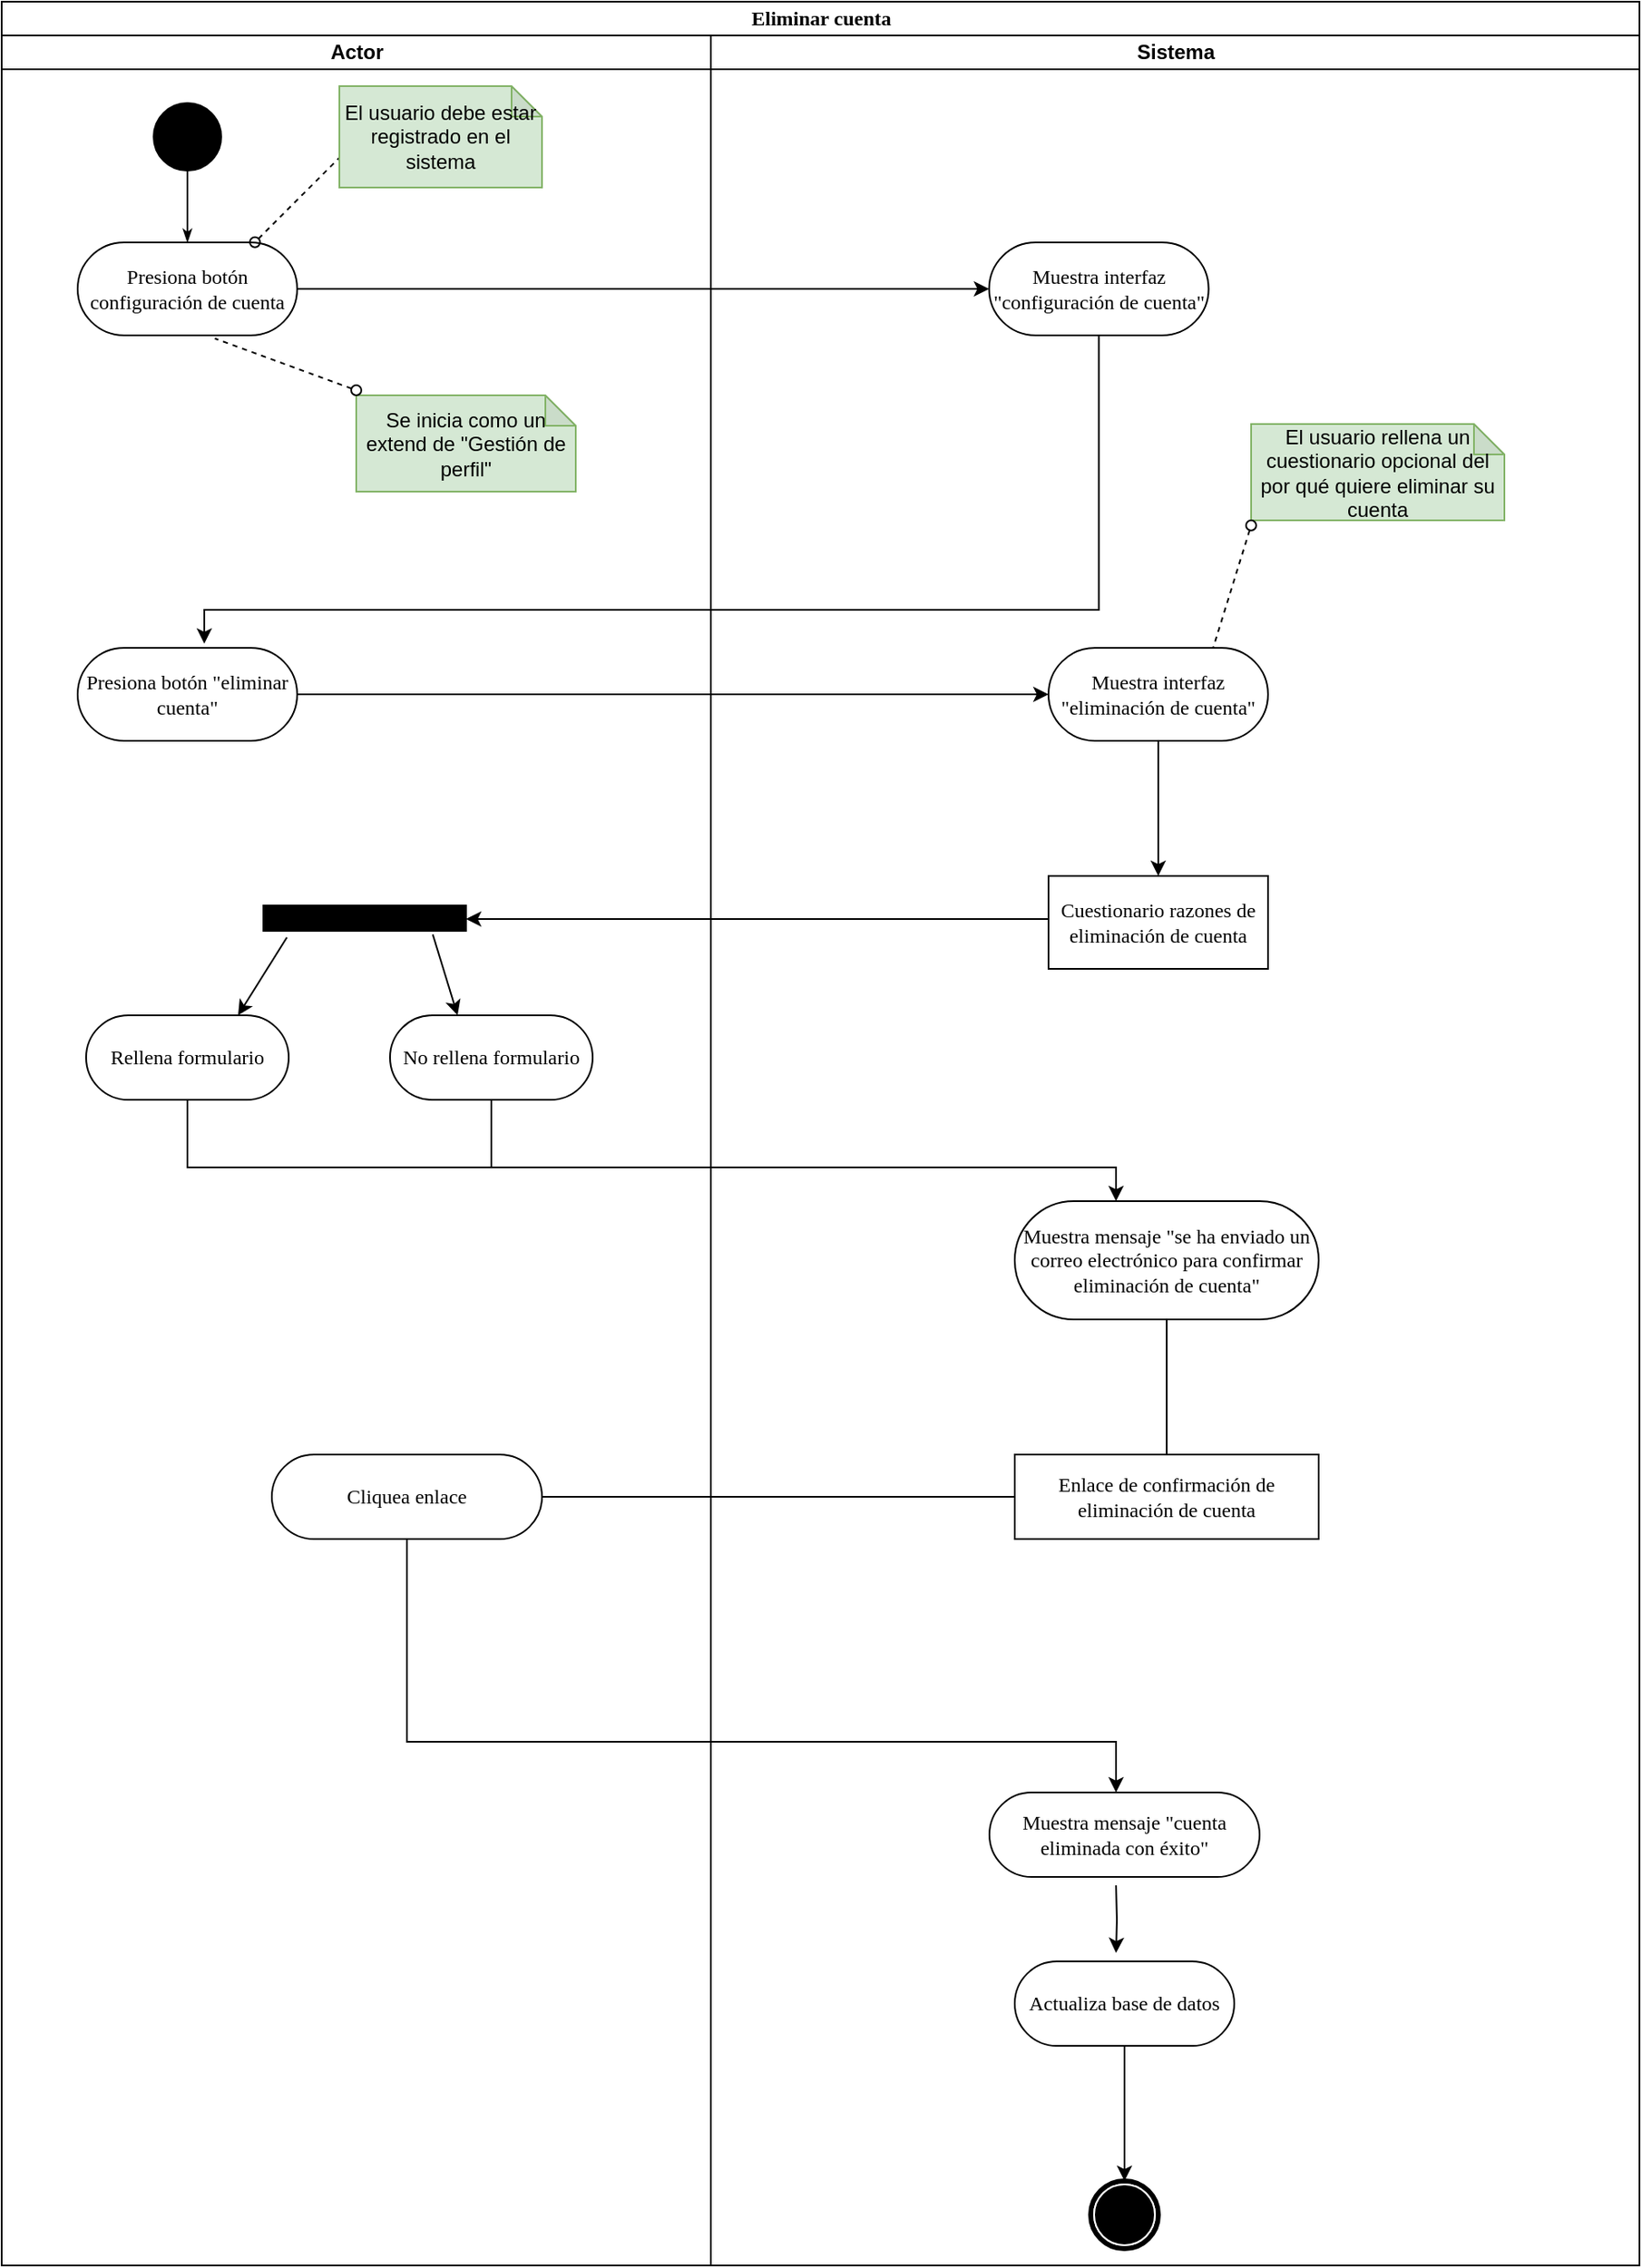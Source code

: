 <mxfile version="10.8.0" type="github"><diagram name="Page-1" id="0783ab3e-0a74-02c8-0abd-f7b4e66b4bec"><mxGraphModel dx="680" dy="396" grid="1" gridSize="10" guides="1" tooltips="1" connect="1" arrows="1" fold="1" page="1" pageScale="1" pageWidth="850" pageHeight="1100" background="#ffffff" math="0" shadow="0"><root><mxCell id="0"/><mxCell id="1" parent="0"/><mxCell id="1c1d494c118603dd-1" value="Eliminar cuenta" style="swimlane;html=1;childLayout=stackLayout;startSize=20;rounded=0;shadow=0;comic=0;labelBackgroundColor=none;strokeColor=#000000;strokeWidth=1;fillColor=#ffffff;fontFamily=Verdana;fontSize=12;fontColor=#000000;align=center;" parent="1" vertex="1"><mxGeometry x="40" y="20" width="970" height="1340" as="geometry"/></mxCell><mxCell id="1c1d494c118603dd-2" value="Actor" style="swimlane;html=1;startSize=20;" parent="1c1d494c118603dd-1" vertex="1"><mxGeometry y="20" width="420" height="1320" as="geometry"/></mxCell><mxCell id="60571a20871a0731-4" value="" style="ellipse;whiteSpace=wrap;html=1;rounded=0;shadow=0;comic=0;labelBackgroundColor=none;strokeColor=#000000;strokeWidth=1;fillColor=#000000;fontFamily=Verdana;fontSize=12;fontColor=#000000;align=center;" parent="1c1d494c118603dd-2" vertex="1"><mxGeometry x="90" y="40" width="40" height="40" as="geometry"/></mxCell><mxCell id="60571a20871a0731-8" value="Presiona botón configuración de cuenta" style="rounded=1;whiteSpace=wrap;html=1;shadow=0;comic=0;labelBackgroundColor=none;strokeColor=#000000;strokeWidth=1;fillColor=#ffffff;fontFamily=Verdana;fontSize=12;fontColor=#000000;align=center;arcSize=50;" parent="1c1d494c118603dd-2" vertex="1"><mxGeometry x="45" y="122.5" width="130" height="55" as="geometry"/></mxCell><mxCell id="1c1d494c118603dd-27" style="edgeStyle=orthogonalEdgeStyle;rounded=0;html=1;labelBackgroundColor=none;startArrow=none;startFill=0;startSize=5;endArrow=classicThin;endFill=1;endSize=5;jettySize=auto;orthogonalLoop=1;strokeColor=#000000;strokeWidth=1;fontFamily=Verdana;fontSize=12;fontColor=#000000;" parent="1c1d494c118603dd-2" source="60571a20871a0731-4" target="60571a20871a0731-8" edge="1"><mxGeometry relative="1" as="geometry"/></mxCell><mxCell id="E5oHEQeqn7ju0-Vg1Rph-2" value="" style="endArrow=none;dashed=1;html=1;startArrow=oval;startFill=0;" parent="1c1d494c118603dd-2" edge="1"><mxGeometry width="50" height="50" relative="1" as="geometry"><mxPoint x="150" y="122.364" as="sourcePoint"/><mxPoint x="200" y="72.364" as="targetPoint"/></mxGeometry></mxCell><mxCell id="E5oHEQeqn7ju0-Vg1Rph-3" value="El usuario debe estar registrado en el sistema" style="shape=note;whiteSpace=wrap;html=1;backgroundOutline=1;darkOpacity=0.05;size=18;fillColor=#d5e8d4;strokeColor=#82b366;" parent="1c1d494c118603dd-2" vertex="1"><mxGeometry x="200" y="30" width="120" height="60" as="geometry"/></mxCell><mxCell id="E5oHEQeqn7ju0-Vg1Rph-5" value="Se inicia como un extend de &quot;Gestión de perfil&quot;" style="shape=note;whiteSpace=wrap;html=1;backgroundOutline=1;darkOpacity=0.05;size=18;fillColor=#d5e8d4;strokeColor=#82b366;" parent="1c1d494c118603dd-2" vertex="1"><mxGeometry x="210" y="213" width="130" height="57" as="geometry"/></mxCell><mxCell id="E5oHEQeqn7ju0-Vg1Rph-7" value="Presiona botón &quot;eliminar cuenta&quot;" style="rounded=1;whiteSpace=wrap;html=1;shadow=0;comic=0;labelBackgroundColor=none;strokeColor=#000000;strokeWidth=1;fillColor=#ffffff;fontFamily=Verdana;fontSize=12;fontColor=#000000;align=center;arcSize=50;" parent="1c1d494c118603dd-2" vertex="1"><mxGeometry x="45" y="362.5" width="130" height="55" as="geometry"/></mxCell><mxCell id="RbyN1WXHJ5Jt_i6rI6PE-7" value="" style="rounded=0;whiteSpace=wrap;html=1;fillColor=#000000;" vertex="1" parent="1c1d494c118603dd-2"><mxGeometry x="155" y="515" width="120" height="15" as="geometry"/></mxCell><mxCell id="RbyN1WXHJ5Jt_i6rI6PE-8" value="" style="endArrow=classic;html=1;exitX=0.116;exitY=1.261;exitDx=0;exitDy=0;exitPerimeter=0;" edge="1" parent="1c1d494c118603dd-2" source="RbyN1WXHJ5Jt_i6rI6PE-7"><mxGeometry width="50" height="50" relative="1" as="geometry"><mxPoint x="130" y="636.364" as="sourcePoint"/><mxPoint x="140" y="580" as="targetPoint"/></mxGeometry></mxCell><mxCell id="RbyN1WXHJ5Jt_i6rI6PE-10" value="Rellena formulario" style="rounded=1;whiteSpace=wrap;html=1;shadow=0;comic=0;labelBackgroundColor=none;strokeColor=#000000;strokeWidth=1;fillColor=#ffffff;fontFamily=Verdana;fontSize=12;fontColor=#000000;align=center;arcSize=50;" vertex="1" parent="1c1d494c118603dd-2"><mxGeometry x="50" y="580" width="120" height="50" as="geometry"/></mxCell><mxCell id="RbyN1WXHJ5Jt_i6rI6PE-15" value="" style="edgeStyle=orthogonalEdgeStyle;rounded=0;orthogonalLoop=1;jettySize=auto;html=1;endArrow=none;endFill=0;" edge="1" parent="1c1d494c118603dd-2" source="RbyN1WXHJ5Jt_i6rI6PE-11"><mxGeometry relative="1" as="geometry"><mxPoint x="290" y="670" as="targetPoint"/></mxGeometry></mxCell><mxCell id="RbyN1WXHJ5Jt_i6rI6PE-11" value="No rellena formulario" style="rounded=1;whiteSpace=wrap;html=1;shadow=0;comic=0;labelBackgroundColor=none;strokeColor=#000000;strokeWidth=1;fillColor=#ffffff;fontFamily=Verdana;fontSize=12;fontColor=#000000;align=center;arcSize=50;" vertex="1" parent="1c1d494c118603dd-2"><mxGeometry x="230" y="580" width="120" height="50" as="geometry"/></mxCell><mxCell id="RbyN1WXHJ5Jt_i6rI6PE-26" value="" style="edgeStyle=orthogonalEdgeStyle;rounded=0;orthogonalLoop=1;jettySize=auto;html=1;endArrow=classic;endFill=1;startArrow=none;startFill=0;" edge="1" parent="1c1d494c118603dd-2" source="RbyN1WXHJ5Jt_i6rI6PE-23"><mxGeometry relative="1" as="geometry"><mxPoint x="660" y="1040" as="targetPoint"/><Array as="points"><mxPoint x="240" y="1010"/><mxPoint x="660" y="1010"/></Array></mxGeometry></mxCell><mxCell id="RbyN1WXHJ5Jt_i6rI6PE-23" value="Cliquea enlace" style="rounded=1;whiteSpace=wrap;html=1;shadow=0;comic=0;labelBackgroundColor=none;strokeColor=#000000;strokeWidth=1;fillColor=#ffffff;fontFamily=Verdana;fontSize=12;fontColor=#000000;align=center;arcSize=50;" vertex="1" parent="1c1d494c118603dd-2"><mxGeometry x="160" y="840" width="160" height="50" as="geometry"/></mxCell><mxCell id="1c1d494c118603dd-4" value="Sistema" style="swimlane;html=1;startSize=20;" parent="1c1d494c118603dd-1" vertex="1"><mxGeometry x="420" y="20" width="550" height="1320" as="geometry"/></mxCell><mxCell id="RbyN1WXHJ5Jt_i6rI6PE-4" value="" style="edgeStyle=orthogonalEdgeStyle;rounded=0;orthogonalLoop=1;jettySize=auto;html=1;" edge="1" parent="1c1d494c118603dd-4" source="E5oHEQeqn7ju0-Vg1Rph-8" target="RbyN1WXHJ5Jt_i6rI6PE-3"><mxGeometry relative="1" as="geometry"/></mxCell><mxCell id="E5oHEQeqn7ju0-Vg1Rph-8" value="Muestra interfaz &quot;eliminación de cuenta&quot;" style="rounded=1;whiteSpace=wrap;html=1;shadow=0;comic=0;labelBackgroundColor=none;strokeColor=#000000;strokeWidth=1;fillColor=#ffffff;fontFamily=Verdana;fontSize=12;fontColor=#000000;align=center;arcSize=50;" parent="1c1d494c118603dd-4" vertex="1"><mxGeometry x="200" y="362.5" width="130" height="55" as="geometry"/></mxCell><mxCell id="RbyN1WXHJ5Jt_i6rI6PE-3" value="Cuestionario razones de eliminación de cuenta" style="rounded=0;whiteSpace=wrap;html=1;shadow=0;comic=0;labelBackgroundColor=none;strokeColor=#000000;strokeWidth=1;fillColor=#ffffff;fontFamily=Verdana;fontSize=12;fontColor=#000000;align=center;arcSize=50;" vertex="1" parent="1c1d494c118603dd-4"><mxGeometry x="200" y="497.5" width="130" height="55" as="geometry"/></mxCell><mxCell id="C9Mdow7kql61oaXEtWHA-4" value="" style="edgeStyle=orthogonalEdgeStyle;rounded=0;orthogonalLoop=1;jettySize=auto;html=1;" parent="1c1d494c118603dd-4" source="C9Mdow7kql61oaXEtWHA-1" edge="1"><mxGeometry relative="1" as="geometry"><mxPoint x="-300" y="360" as="targetPoint"/><Array as="points"><mxPoint x="230" y="340"/><mxPoint x="-300" y="340"/></Array></mxGeometry></mxCell><mxCell id="C9Mdow7kql61oaXEtWHA-1" value="Muestra interfaz &quot;configuración de cuenta&quot;" style="rounded=1;whiteSpace=wrap;html=1;shadow=0;comic=0;labelBackgroundColor=none;strokeColor=#000000;strokeWidth=1;fillColor=#ffffff;fontFamily=Verdana;fontSize=12;fontColor=#000000;align=center;arcSize=50;" parent="1c1d494c118603dd-4" vertex="1"><mxGeometry x="164.818" y="122.5" width="130" height="55" as="geometry"/></mxCell><mxCell id="RbyN1WXHJ5Jt_i6rI6PE-2" value="El usuario rellena un cuestionario opcional del por qué quiere eliminar su cuenta" style="shape=note;whiteSpace=wrap;html=1;backgroundOutline=1;darkOpacity=0.05;size=18;fillColor=#d5e8d4;strokeColor=#82b366;" vertex="1" parent="1c1d494c118603dd-4"><mxGeometry x="320" y="230" width="150" height="57" as="geometry"/></mxCell><mxCell id="RbyN1WXHJ5Jt_i6rI6PE-22" value="" style="edgeStyle=orthogonalEdgeStyle;rounded=0;orthogonalLoop=1;jettySize=auto;html=1;endArrow=none;endFill=0;" edge="1" parent="1c1d494c118603dd-4" source="RbyN1WXHJ5Jt_i6rI6PE-12" target="RbyN1WXHJ5Jt_i6rI6PE-21"><mxGeometry relative="1" as="geometry"/></mxCell><mxCell id="RbyN1WXHJ5Jt_i6rI6PE-12" value="Muestra mensaje &quot;se ha enviado un correo electrónico para confirmar eliminación de cuenta&quot;" style="rounded=1;whiteSpace=wrap;html=1;shadow=0;comic=0;labelBackgroundColor=none;strokeColor=#000000;strokeWidth=1;fillColor=#ffffff;fontFamily=Verdana;fontSize=12;fontColor=#000000;align=center;arcSize=50;" vertex="1" parent="1c1d494c118603dd-4"><mxGeometry x="180" y="690" width="180" height="70" as="geometry"/></mxCell><mxCell id="RbyN1WXHJ5Jt_i6rI6PE-21" value="Enlace de confirmación de eliminación de cuenta" style="rounded=0;whiteSpace=wrap;html=1;shadow=0;comic=0;labelBackgroundColor=none;strokeColor=#000000;strokeWidth=1;fillColor=#ffffff;fontFamily=Verdana;fontSize=12;fontColor=#000000;align=center;arcSize=50;" vertex="1" parent="1c1d494c118603dd-4"><mxGeometry x="180" y="840" width="180" height="50" as="geometry"/></mxCell><mxCell id="RbyN1WXHJ5Jt_i6rI6PE-16" value="" style="shape=mxgraph.bpmn.shape;html=1;verticalLabelPosition=bottom;labelBackgroundColor=#ffffff;verticalAlign=top;perimeter=ellipsePerimeter;outline=end;symbol=terminate;rounded=0;shadow=0;comic=0;strokeColor=#000000;strokeWidth=1;fillColor=#ffffff;fontFamily=Verdana;fontSize=12;fontColor=#000000;align=center;" vertex="1" parent="1c1d494c118603dd-4"><mxGeometry x="225" y="1270" width="40" height="40" as="geometry"/></mxCell><mxCell id="RbyN1WXHJ5Jt_i6rI6PE-17" value="" style="edgeStyle=orthogonalEdgeStyle;rounded=0;orthogonalLoop=1;jettySize=auto;html=1;startArrow=none;startFill=0;" edge="1" parent="1c1d494c118603dd-4"><mxGeometry relative="1" as="geometry"><mxPoint x="240" y="1135" as="targetPoint"/><mxPoint x="240" y="1095" as="sourcePoint"/></mxGeometry></mxCell><mxCell id="RbyN1WXHJ5Jt_i6rI6PE-20" value="Muestra mensaje &quot;cuenta eliminada con éxito&quot;" style="rounded=1;whiteSpace=wrap;html=1;shadow=0;comic=0;labelBackgroundColor=none;strokeColor=#000000;strokeWidth=1;fillColor=#ffffff;fontFamily=Verdana;fontSize=12;fontColor=#000000;align=center;arcSize=50;" vertex="1" parent="1c1d494c118603dd-4"><mxGeometry x="165" y="1040" width="160" height="50" as="geometry"/></mxCell><mxCell id="RbyN1WXHJ5Jt_i6rI6PE-31" value="" style="edgeStyle=orthogonalEdgeStyle;rounded=0;orthogonalLoop=1;jettySize=auto;html=1;startArrow=none;startFill=0;endArrow=classic;endFill=1;" edge="1" parent="1c1d494c118603dd-4" source="RbyN1WXHJ5Jt_i6rI6PE-27" target="RbyN1WXHJ5Jt_i6rI6PE-16"><mxGeometry relative="1" as="geometry"><Array as="points"><mxPoint x="245" y="1250"/><mxPoint x="245" y="1250"/></Array></mxGeometry></mxCell><mxCell id="RbyN1WXHJ5Jt_i6rI6PE-27" value="Actualiza base de datos" style="rounded=1;whiteSpace=wrap;html=1;shadow=0;comic=0;labelBackgroundColor=none;strokeColor=#000000;strokeWidth=1;fillColor=#ffffff;fontFamily=Verdana;fontSize=12;fontColor=#000000;align=center;arcSize=50;" vertex="1" parent="1c1d494c118603dd-4"><mxGeometry x="180" y="1140" width="130" height="50" as="geometry"/></mxCell><mxCell id="E5oHEQeqn7ju0-Vg1Rph-9" value="" style="edgeStyle=orthogonalEdgeStyle;rounded=0;orthogonalLoop=1;jettySize=auto;html=1;startArrow=none;startFill=0;" parent="1c1d494c118603dd-1" source="E5oHEQeqn7ju0-Vg1Rph-7" target="E5oHEQeqn7ju0-Vg1Rph-8" edge="1"><mxGeometry relative="1" as="geometry"/></mxCell><mxCell id="C9Mdow7kql61oaXEtWHA-2" value="" style="edgeStyle=orthogonalEdgeStyle;rounded=0;orthogonalLoop=1;jettySize=auto;html=1;" parent="1c1d494c118603dd-1" source="60571a20871a0731-8" target="C9Mdow7kql61oaXEtWHA-1" edge="1"><mxGeometry relative="1" as="geometry"/></mxCell><mxCell id="RbyN1WXHJ5Jt_i6rI6PE-6" value="" style="edgeStyle=orthogonalEdgeStyle;rounded=0;orthogonalLoop=1;jettySize=auto;html=1;" edge="1" parent="1c1d494c118603dd-1" source="RbyN1WXHJ5Jt_i6rI6PE-3" target="RbyN1WXHJ5Jt_i6rI6PE-7"><mxGeometry relative="1" as="geometry"><mxPoint x="275" y="538" as="targetPoint"/><Array as="points"><mxPoint x="540" y="543"/><mxPoint x="540" y="543"/></Array></mxGeometry></mxCell><mxCell id="RbyN1WXHJ5Jt_i6rI6PE-13" value="" style="edgeStyle=orthogonalEdgeStyle;rounded=0;orthogonalLoop=1;jettySize=auto;html=1;" edge="1" parent="1c1d494c118603dd-1" source="RbyN1WXHJ5Jt_i6rI6PE-10" target="RbyN1WXHJ5Jt_i6rI6PE-12"><mxGeometry relative="1" as="geometry"><Array as="points"><mxPoint x="110" y="690"/><mxPoint x="660" y="690"/></Array></mxGeometry></mxCell><mxCell id="RbyN1WXHJ5Jt_i6rI6PE-24" value="" style="edgeStyle=orthogonalEdgeStyle;rounded=0;orthogonalLoop=1;jettySize=auto;html=1;endArrow=none;endFill=0;" edge="1" parent="1c1d494c118603dd-1" source="RbyN1WXHJ5Jt_i6rI6PE-21" target="RbyN1WXHJ5Jt_i6rI6PE-23"><mxGeometry relative="1" as="geometry"/></mxCell><mxCell id="E5oHEQeqn7ju0-Vg1Rph-4" value="" style="endArrow=none;dashed=1;html=1;startArrow=oval;startFill=0;entryX=0.625;entryY=1.034;entryDx=0;entryDy=0;entryPerimeter=0;" parent="1" target="60571a20871a0731-8" edge="1"><mxGeometry width="50" height="50" relative="1" as="geometry"><mxPoint x="250" y="250" as="sourcePoint"/><mxPoint x="250" y="122.364" as="targetPoint"/><Array as="points"/></mxGeometry></mxCell><mxCell id="RbyN1WXHJ5Jt_i6rI6PE-1" value="" style="endArrow=none;dashed=1;html=1;startArrow=oval;startFill=0;entryX=0.75;entryY=0;entryDx=0;entryDy=0;" edge="1" parent="1" target="E5oHEQeqn7ju0-Vg1Rph-8"><mxGeometry width="50" height="50" relative="1" as="geometry"><mxPoint x="780" y="330" as="sourcePoint"/><mxPoint x="176" y="229" as="targetPoint"/><Array as="points"/></mxGeometry></mxCell><mxCell id="RbyN1WXHJ5Jt_i6rI6PE-9" value="" style="endArrow=classic;html=1;exitX=0.836;exitY=1.14;exitDx=0;exitDy=0;exitPerimeter=0;" edge="1" parent="1" source="RbyN1WXHJ5Jt_i6rI6PE-7"><mxGeometry width="50" height="50" relative="1" as="geometry"><mxPoint x="219" y="584" as="sourcePoint"/><mxPoint x="310" y="620" as="targetPoint"/></mxGeometry></mxCell></root></mxGraphModel></diagram></mxfile>